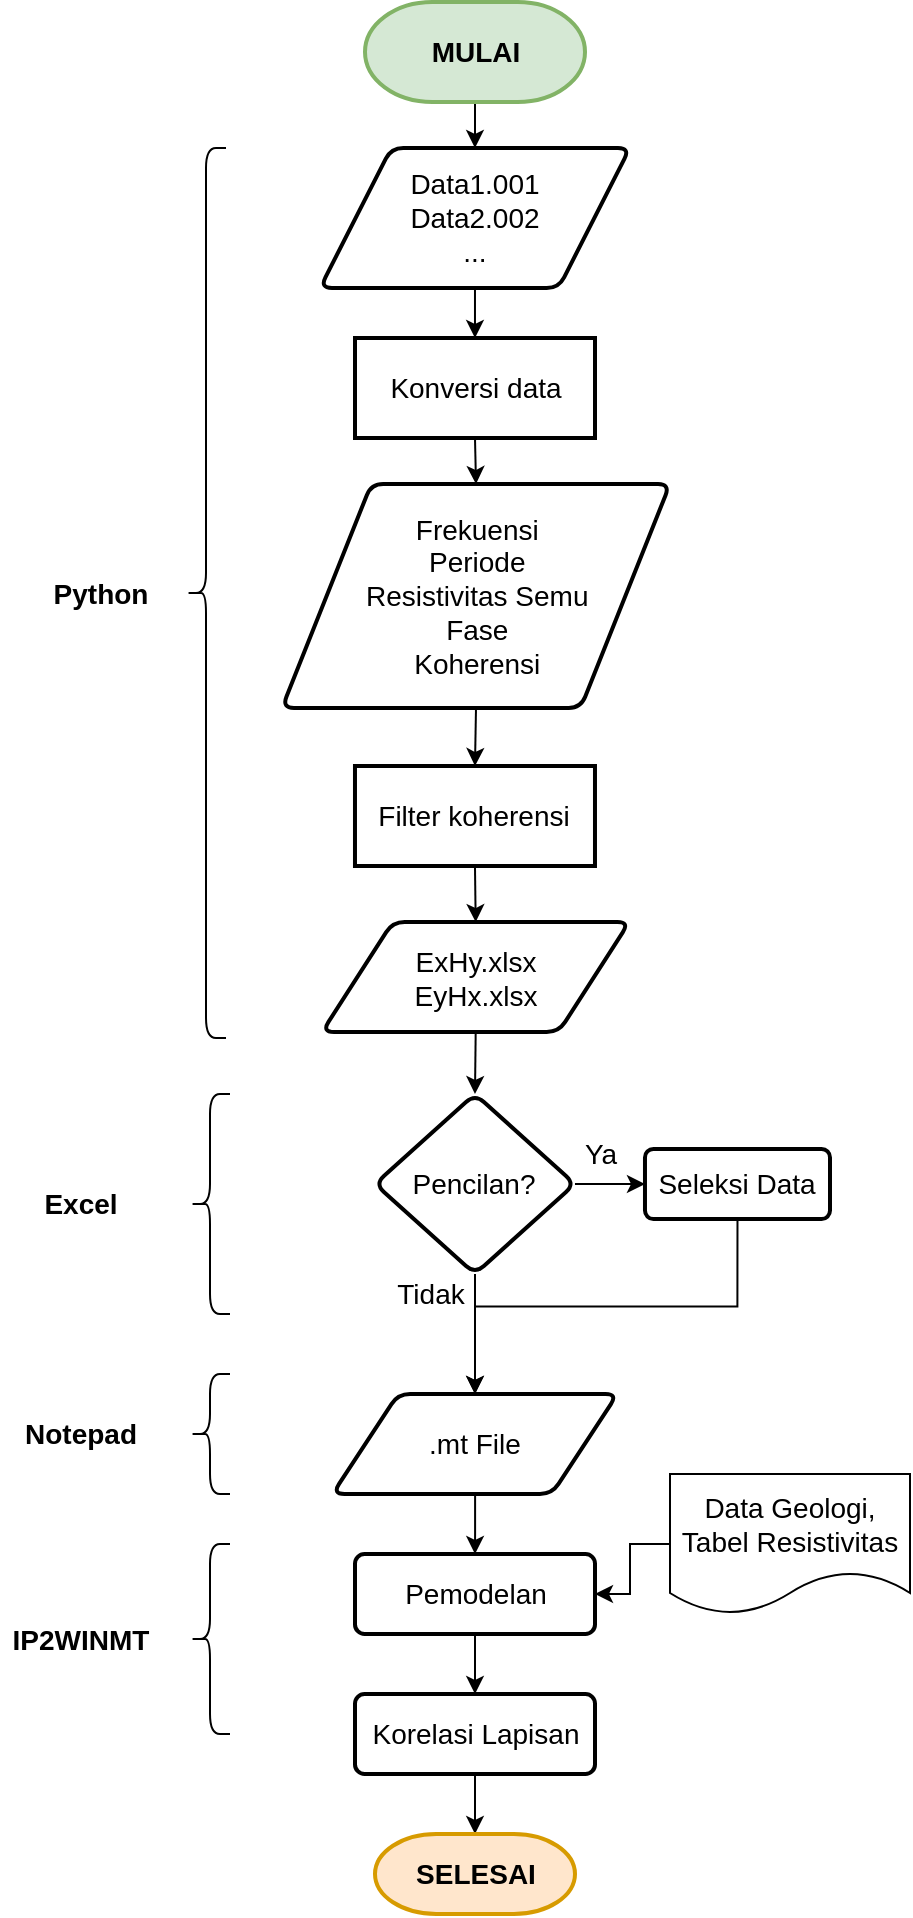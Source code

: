 <mxfile version="17.4.6" type="github">
  <diagram id="rT53vtz06YjOmkCwi-M1" name="Page-1">
    <mxGraphModel dx="1038" dy="585" grid="1" gridSize="10" guides="1" tooltips="1" connect="1" arrows="1" fold="1" page="1" pageScale="1" pageWidth="850" pageHeight="1100" math="0" shadow="0">
      <root>
        <mxCell id="0" />
        <mxCell id="1" parent="0" />
        <mxCell id="L9DuERJYtnZGEiXuo75l-6" style="edgeStyle=orthogonalEdgeStyle;rounded=0;orthogonalLoop=1;jettySize=auto;html=1;exitX=0.5;exitY=1;exitDx=0;exitDy=0;exitPerimeter=0;entryX=0.5;entryY=0;entryDx=0;entryDy=0;fontSize=14;" parent="1" source="L9DuERJYtnZGEiXuo75l-2" target="L9DuERJYtnZGEiXuo75l-5" edge="1">
          <mxGeometry relative="1" as="geometry" />
        </mxCell>
        <mxCell id="L9DuERJYtnZGEiXuo75l-2" value="MULAI" style="strokeWidth=2;html=1;shape=mxgraph.flowchart.terminator;whiteSpace=wrap;fontSize=14;fillColor=#d5e8d4;strokeColor=#82b366;fontStyle=1" parent="1" vertex="1">
          <mxGeometry x="347.5" y="2" width="110" height="50" as="geometry" />
        </mxCell>
        <mxCell id="20O2iSIt4yb2nZbGapYR-7" style="edgeStyle=orthogonalEdgeStyle;rounded=0;orthogonalLoop=1;jettySize=auto;html=1;exitX=0.5;exitY=1;exitDx=0;exitDy=0;entryX=0.5;entryY=0;entryDx=0;entryDy=0;fontSize=14;" edge="1" parent="1" source="L9DuERJYtnZGEiXuo75l-5" target="20O2iSIt4yb2nZbGapYR-6">
          <mxGeometry relative="1" as="geometry" />
        </mxCell>
        <mxCell id="L9DuERJYtnZGEiXuo75l-5" value="Data1.001&lt;br&gt;Data2.002&lt;br&gt;..." style="shape=parallelogram;html=1;strokeWidth=2;perimeter=parallelogramPerimeter;whiteSpace=wrap;rounded=1;arcSize=12;size=0.23;fontSize=14;" parent="1" vertex="1">
          <mxGeometry x="324.99" y="75" width="155" height="70" as="geometry" />
        </mxCell>
        <mxCell id="L9DuERJYtnZGEiXuo75l-18" value="" style="edgeStyle=orthogonalEdgeStyle;rounded=0;orthogonalLoop=1;jettySize=auto;html=1;fontSize=14;" parent="1" source="L9DuERJYtnZGEiXuo75l-15" target="L9DuERJYtnZGEiXuo75l-17" edge="1">
          <mxGeometry relative="1" as="geometry" />
        </mxCell>
        <mxCell id="L9DuERJYtnZGEiXuo75l-15" value=".mt File" style="shape=parallelogram;html=1;strokeWidth=2;perimeter=parallelogramPerimeter;whiteSpace=wrap;rounded=1;arcSize=12;size=0.23;fontSize=14;" parent="1" vertex="1">
          <mxGeometry x="331.25" y="698" width="142.5" height="50" as="geometry" />
        </mxCell>
        <mxCell id="L9DuERJYtnZGEiXuo75l-29" value="" style="edgeStyle=orthogonalEdgeStyle;rounded=0;orthogonalLoop=1;jettySize=auto;html=1;fontSize=14;" parent="1" source="L9DuERJYtnZGEiXuo75l-17" target="L9DuERJYtnZGEiXuo75l-28" edge="1">
          <mxGeometry relative="1" as="geometry" />
        </mxCell>
        <mxCell id="L9DuERJYtnZGEiXuo75l-17" value="Pemodelan" style="whiteSpace=wrap;html=1;fontSize=14;strokeWidth=2;rounded=1;arcSize=12;" parent="1" vertex="1">
          <mxGeometry x="342.5" y="778" width="120" height="40" as="geometry" />
        </mxCell>
        <mxCell id="L9DuERJYtnZGEiXuo75l-23" value="" style="edgeStyle=orthogonalEdgeStyle;rounded=0;orthogonalLoop=1;jettySize=auto;html=1;fontSize=14;" parent="1" source="L9DuERJYtnZGEiXuo75l-20" target="L9DuERJYtnZGEiXuo75l-22" edge="1">
          <mxGeometry relative="1" as="geometry" />
        </mxCell>
        <mxCell id="L9DuERJYtnZGEiXuo75l-24" style="edgeStyle=orthogonalEdgeStyle;rounded=0;orthogonalLoop=1;jettySize=auto;html=1;exitX=0.5;exitY=1;exitDx=0;exitDy=0;entryX=0.5;entryY=0;entryDx=0;entryDy=0;fontSize=14;" parent="1" source="L9DuERJYtnZGEiXuo75l-20" target="L9DuERJYtnZGEiXuo75l-15" edge="1">
          <mxGeometry relative="1" as="geometry" />
        </mxCell>
        <mxCell id="L9DuERJYtnZGEiXuo75l-20" value="Pencilan?" style="rhombus;whiteSpace=wrap;html=1;fontSize=14;strokeWidth=2;rounded=1;arcSize=12;" parent="1" vertex="1">
          <mxGeometry x="352.49" y="548" width="100" height="90" as="geometry" />
        </mxCell>
        <mxCell id="L9DuERJYtnZGEiXuo75l-25" style="edgeStyle=orthogonalEdgeStyle;rounded=0;orthogonalLoop=1;jettySize=auto;html=1;exitX=0.5;exitY=1;exitDx=0;exitDy=0;entryX=0.5;entryY=0;entryDx=0;entryDy=0;fontSize=14;" parent="1" source="L9DuERJYtnZGEiXuo75l-22" target="L9DuERJYtnZGEiXuo75l-15" edge="1">
          <mxGeometry relative="1" as="geometry" />
        </mxCell>
        <mxCell id="L9DuERJYtnZGEiXuo75l-22" value="Seleksi Data" style="whiteSpace=wrap;html=1;fontSize=14;strokeWidth=2;rounded=1;arcSize=12;" parent="1" vertex="1">
          <mxGeometry x="487.49" y="575.5" width="92.51" height="35" as="geometry" />
        </mxCell>
        <mxCell id="L9DuERJYtnZGEiXuo75l-26" value="Ya" style="text;html=1;resizable=0;autosize=1;align=center;verticalAlign=middle;points=[];fillColor=none;strokeColor=none;rounded=0;fontSize=14;" parent="1" vertex="1">
          <mxGeometry x="450" y="568" width="30" height="20" as="geometry" />
        </mxCell>
        <mxCell id="L9DuERJYtnZGEiXuo75l-27" value="Tidak" style="text;html=1;resizable=0;autosize=1;align=center;verticalAlign=middle;points=[];fillColor=none;strokeColor=none;rounded=0;fontSize=14;" parent="1" vertex="1">
          <mxGeometry x="355" y="638" width="50" height="20" as="geometry" />
        </mxCell>
        <mxCell id="L9DuERJYtnZGEiXuo75l-43" style="edgeStyle=orthogonalEdgeStyle;rounded=0;orthogonalLoop=1;jettySize=auto;html=1;exitX=0.5;exitY=1;exitDx=0;exitDy=0;entryX=0.5;entryY=0;entryDx=0;entryDy=0;entryPerimeter=0;fontSize=14;" parent="1" source="L9DuERJYtnZGEiXuo75l-28" target="L9DuERJYtnZGEiXuo75l-42" edge="1">
          <mxGeometry relative="1" as="geometry" />
        </mxCell>
        <mxCell id="L9DuERJYtnZGEiXuo75l-28" value="Korelasi Lapisan" style="whiteSpace=wrap;html=1;fontSize=14;strokeWidth=2;rounded=1;arcSize=12;" parent="1" vertex="1">
          <mxGeometry x="342.5" y="848" width="120" height="40" as="geometry" />
        </mxCell>
        <mxCell id="L9DuERJYtnZGEiXuo75l-32" value="" style="shape=curlyBracket;whiteSpace=wrap;html=1;rounded=1;fontSize=14;" parent="1" vertex="1">
          <mxGeometry x="258" y="75" width="20" height="445" as="geometry" />
        </mxCell>
        <mxCell id="L9DuERJYtnZGEiXuo75l-33" value="Python" style="text;html=1;resizable=0;autosize=1;align=center;verticalAlign=middle;points=[];fillColor=none;strokeColor=none;rounded=0;fontSize=14;fontStyle=1" parent="1" vertex="1">
          <mxGeometry x="185" y="287.5" width="60" height="20" as="geometry" />
        </mxCell>
        <mxCell id="L9DuERJYtnZGEiXuo75l-34" value="" style="shape=curlyBracket;whiteSpace=wrap;html=1;rounded=1;fontSize=14;" parent="1" vertex="1">
          <mxGeometry x="260" y="548" width="20" height="110" as="geometry" />
        </mxCell>
        <mxCell id="L9DuERJYtnZGEiXuo75l-35" value="Excel" style="text;html=1;resizable=0;autosize=1;align=center;verticalAlign=middle;points=[];fillColor=none;strokeColor=none;rounded=0;fontSize=14;fontStyle=1" parent="1" vertex="1">
          <mxGeometry x="180" y="593" width="50" height="20" as="geometry" />
        </mxCell>
        <mxCell id="L9DuERJYtnZGEiXuo75l-36" value="" style="shape=curlyBracket;whiteSpace=wrap;html=1;rounded=1;fontSize=14;" parent="1" vertex="1">
          <mxGeometry x="260" y="688" width="20" height="60" as="geometry" />
        </mxCell>
        <mxCell id="L9DuERJYtnZGEiXuo75l-37" value="Notepad" style="text;html=1;resizable=0;autosize=1;align=center;verticalAlign=middle;points=[];fillColor=none;strokeColor=none;rounded=0;fontSize=14;fontStyle=1" parent="1" vertex="1">
          <mxGeometry x="170" y="708" width="70" height="20" as="geometry" />
        </mxCell>
        <mxCell id="L9DuERJYtnZGEiXuo75l-38" value="" style="shape=curlyBracket;whiteSpace=wrap;html=1;rounded=1;fontSize=14;" parent="1" vertex="1">
          <mxGeometry x="260" y="773" width="20" height="95" as="geometry" />
        </mxCell>
        <mxCell id="L9DuERJYtnZGEiXuo75l-39" value="IP2WINMT" style="text;html=1;resizable=0;autosize=1;align=center;verticalAlign=middle;points=[];fillColor=none;strokeColor=none;rounded=0;fontSize=14;fontStyle=1" parent="1" vertex="1">
          <mxGeometry x="165" y="810.5" width="80" height="20" as="geometry" />
        </mxCell>
        <mxCell id="L9DuERJYtnZGEiXuo75l-42" value="SELESAI" style="strokeWidth=2;html=1;shape=mxgraph.flowchart.terminator;whiteSpace=wrap;fontSize=14;fontStyle=1;fillColor=#ffe6cc;strokeColor=#d79b00;" parent="1" vertex="1">
          <mxGeometry x="352.5" y="918" width="100" height="40" as="geometry" />
        </mxCell>
        <mxCell id="B20F7n3iMsJRaoZaqEWZ-2" style="edgeStyle=orthogonalEdgeStyle;rounded=0;orthogonalLoop=1;jettySize=auto;html=1;exitX=0;exitY=0.5;exitDx=0;exitDy=0;entryX=1;entryY=0.5;entryDx=0;entryDy=0;fontSize=14;" parent="1" source="B20F7n3iMsJRaoZaqEWZ-1" target="L9DuERJYtnZGEiXuo75l-17" edge="1">
          <mxGeometry relative="1" as="geometry" />
        </mxCell>
        <mxCell id="B20F7n3iMsJRaoZaqEWZ-1" value="Data Geologi,&lt;br&gt;Tabel Resistivitas" style="shape=document;whiteSpace=wrap;html=1;boundedLbl=1;fontSize=14;" parent="1" vertex="1">
          <mxGeometry x="500" y="738" width="120" height="70" as="geometry" />
        </mxCell>
        <mxCell id="20O2iSIt4yb2nZbGapYR-17" style="edgeStyle=orthogonalEdgeStyle;rounded=0;orthogonalLoop=1;jettySize=auto;html=1;exitX=0.5;exitY=1;exitDx=0;exitDy=0;entryX=0.5;entryY=0;entryDx=0;entryDy=0;fontSize=14;" edge="1" parent="1" source="20O2iSIt4yb2nZbGapYR-3" target="20O2iSIt4yb2nZbGapYR-14">
          <mxGeometry relative="1" as="geometry" />
        </mxCell>
        <mxCell id="20O2iSIt4yb2nZbGapYR-3" value="Filter koherensi" style="rounded=0;whiteSpace=wrap;html=1;gradientColor=none;strokeWidth=2;fontSize=14;" vertex="1" parent="1">
          <mxGeometry x="342.49" y="384" width="120" height="50" as="geometry" />
        </mxCell>
        <mxCell id="20O2iSIt4yb2nZbGapYR-20" style="edgeStyle=orthogonalEdgeStyle;rounded=0;orthogonalLoop=1;jettySize=auto;html=1;exitX=0.5;exitY=1;exitDx=0;exitDy=0;entryX=0.5;entryY=0;entryDx=0;entryDy=0;fontSize=14;" edge="1" parent="1" source="20O2iSIt4yb2nZbGapYR-6" target="20O2iSIt4yb2nZbGapYR-13">
          <mxGeometry relative="1" as="geometry" />
        </mxCell>
        <mxCell id="20O2iSIt4yb2nZbGapYR-6" value="Konversi data" style="rounded=0;whiteSpace=wrap;html=1;gradientColor=none;strokeWidth=2;fontSize=14;" vertex="1" parent="1">
          <mxGeometry x="342.5" y="170" width="120" height="50" as="geometry" />
        </mxCell>
        <mxCell id="20O2iSIt4yb2nZbGapYR-21" style="edgeStyle=orthogonalEdgeStyle;rounded=0;orthogonalLoop=1;jettySize=auto;html=1;exitX=0.5;exitY=1;exitDx=0;exitDy=0;entryX=0.5;entryY=0;entryDx=0;entryDy=0;fontSize=14;" edge="1" parent="1" source="20O2iSIt4yb2nZbGapYR-13" target="20O2iSIt4yb2nZbGapYR-3">
          <mxGeometry relative="1" as="geometry" />
        </mxCell>
        <mxCell id="20O2iSIt4yb2nZbGapYR-13" value="&lt;blockquote style=&quot;margin: 0 0 0 40px ; border: none ; padding: 0px&quot;&gt;&lt;div style=&quot;text-align: center&quot;&gt;&lt;span&gt;Frekuensi&lt;/span&gt;&lt;/div&gt;&lt;span&gt;&lt;div style=&quot;text-align: center&quot;&gt;&lt;span&gt;Periode&lt;/span&gt;&lt;/div&gt;&lt;/span&gt;&lt;span&gt;&lt;div style=&quot;text-align: center&quot;&gt;&lt;span&gt;Resistivitas Semu&lt;/span&gt;&lt;/div&gt;&lt;/span&gt;&lt;span&gt;&lt;div style=&quot;text-align: center&quot;&gt;&lt;span&gt;Fase&lt;/span&gt;&lt;/div&gt;&lt;/span&gt;&lt;span&gt;&lt;div style=&quot;text-align: center&quot;&gt;&lt;span&gt;Koherensi&lt;/span&gt;&lt;/div&gt;&lt;/span&gt;&lt;/blockquote&gt;" style="shape=parallelogram;html=1;strokeWidth=2;perimeter=parallelogramPerimeter;whiteSpace=wrap;rounded=1;arcSize=12;size=0.23;fontSize=14;align=left;" vertex="1" parent="1">
          <mxGeometry x="306" y="243" width="194" height="112" as="geometry" />
        </mxCell>
        <mxCell id="20O2iSIt4yb2nZbGapYR-16" style="edgeStyle=orthogonalEdgeStyle;rounded=0;orthogonalLoop=1;jettySize=auto;html=1;exitX=0.5;exitY=1;exitDx=0;exitDy=0;entryX=0.5;entryY=0;entryDx=0;entryDy=0;fontSize=14;" edge="1" parent="1" source="20O2iSIt4yb2nZbGapYR-14" target="L9DuERJYtnZGEiXuo75l-20">
          <mxGeometry relative="1" as="geometry" />
        </mxCell>
        <mxCell id="20O2iSIt4yb2nZbGapYR-14" value="ExHy.xlsx&lt;br&gt;EyHx.xlsx" style="shape=parallelogram;html=1;strokeWidth=2;perimeter=parallelogramPerimeter;whiteSpace=wrap;rounded=1;arcSize=12;size=0.23;fontSize=14;" vertex="1" parent="1">
          <mxGeometry x="326" y="462" width="153.69" height="55" as="geometry" />
        </mxCell>
      </root>
    </mxGraphModel>
  </diagram>
</mxfile>
